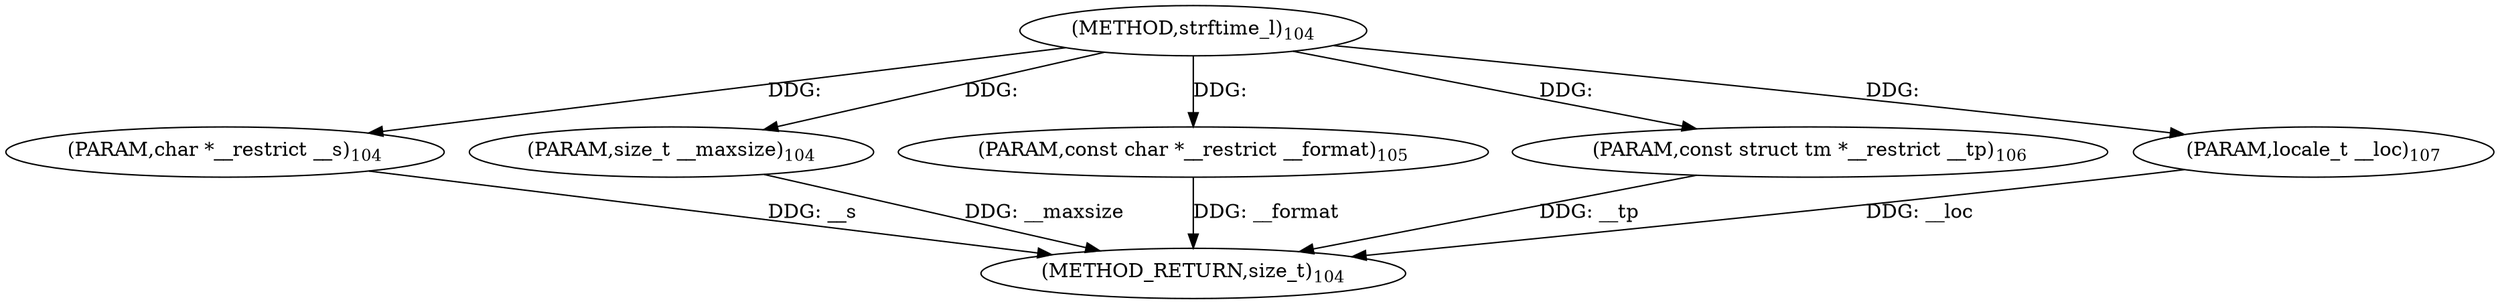 digraph "strftime_l" {  
"7908" [label = <(METHOD,strftime_l)<SUB>104</SUB>> ]
"7914" [label = <(METHOD_RETURN,size_t)<SUB>104</SUB>> ]
"7909" [label = <(PARAM,char *__restrict __s)<SUB>104</SUB>> ]
"7910" [label = <(PARAM,size_t __maxsize)<SUB>104</SUB>> ]
"7911" [label = <(PARAM,const char *__restrict __format)<SUB>105</SUB>> ]
"7912" [label = <(PARAM,const struct tm *__restrict __tp)<SUB>106</SUB>> ]
"7913" [label = <(PARAM,locale_t __loc)<SUB>107</SUB>> ]
  "7909" -> "7914"  [ label = "DDG: __s"] 
  "7910" -> "7914"  [ label = "DDG: __maxsize"] 
  "7911" -> "7914"  [ label = "DDG: __format"] 
  "7912" -> "7914"  [ label = "DDG: __tp"] 
  "7913" -> "7914"  [ label = "DDG: __loc"] 
  "7908" -> "7909"  [ label = "DDG: "] 
  "7908" -> "7910"  [ label = "DDG: "] 
  "7908" -> "7911"  [ label = "DDG: "] 
  "7908" -> "7912"  [ label = "DDG: "] 
  "7908" -> "7913"  [ label = "DDG: "] 
}
